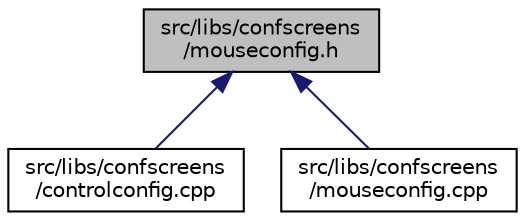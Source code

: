 digraph "src/libs/confscreens/mouseconfig.h"
{
  edge [fontname="Helvetica",fontsize="10",labelfontname="Helvetica",labelfontsize="10"];
  node [fontname="Helvetica",fontsize="10",shape=record];
  Node1 [label="src/libs/confscreens\l/mouseconfig.h",height=0.2,width=0.4,color="black", fillcolor="grey75", style="filled", fontcolor="black"];
  Node1 -> Node2 [dir="back",color="midnightblue",fontsize="10",style="solid",fontname="Helvetica"];
  Node2 [label="src/libs/confscreens\l/controlconfig.cpp",height=0.2,width=0.4,color="black", fillcolor="white", style="filled",URL="$controlconfig_8cpp.html"];
  Node1 -> Node3 [dir="back",color="midnightblue",fontsize="10",style="solid",fontname="Helvetica"];
  Node3 [label="src/libs/confscreens\l/mouseconfig.cpp",height=0.2,width=0.4,color="black", fillcolor="white", style="filled",URL="$mouseconfig_8cpp.html"];
}
